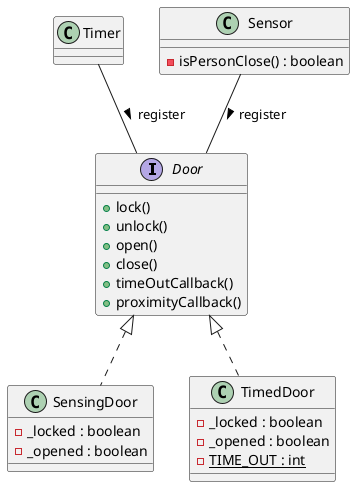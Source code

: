 
@startuml exercice

interface Door{
     + lock()
     + unlock()
     +open()
     +close()
     +timeOutCallback()
     +proximityCallback()
}

class Timer{  
     
}

class Sensor{
    
   - isPersonClose() : boolean
}


class SensingDoor implements Door {

- _locked : boolean
- _opened : boolean

}

class TimedDoor implements Door {
    
    - _locked : boolean
    - _opened : boolean
     - {static} TIME_OUT : int
}



Sensor -- Door : register >

Timer -- Door : register >




@enduml